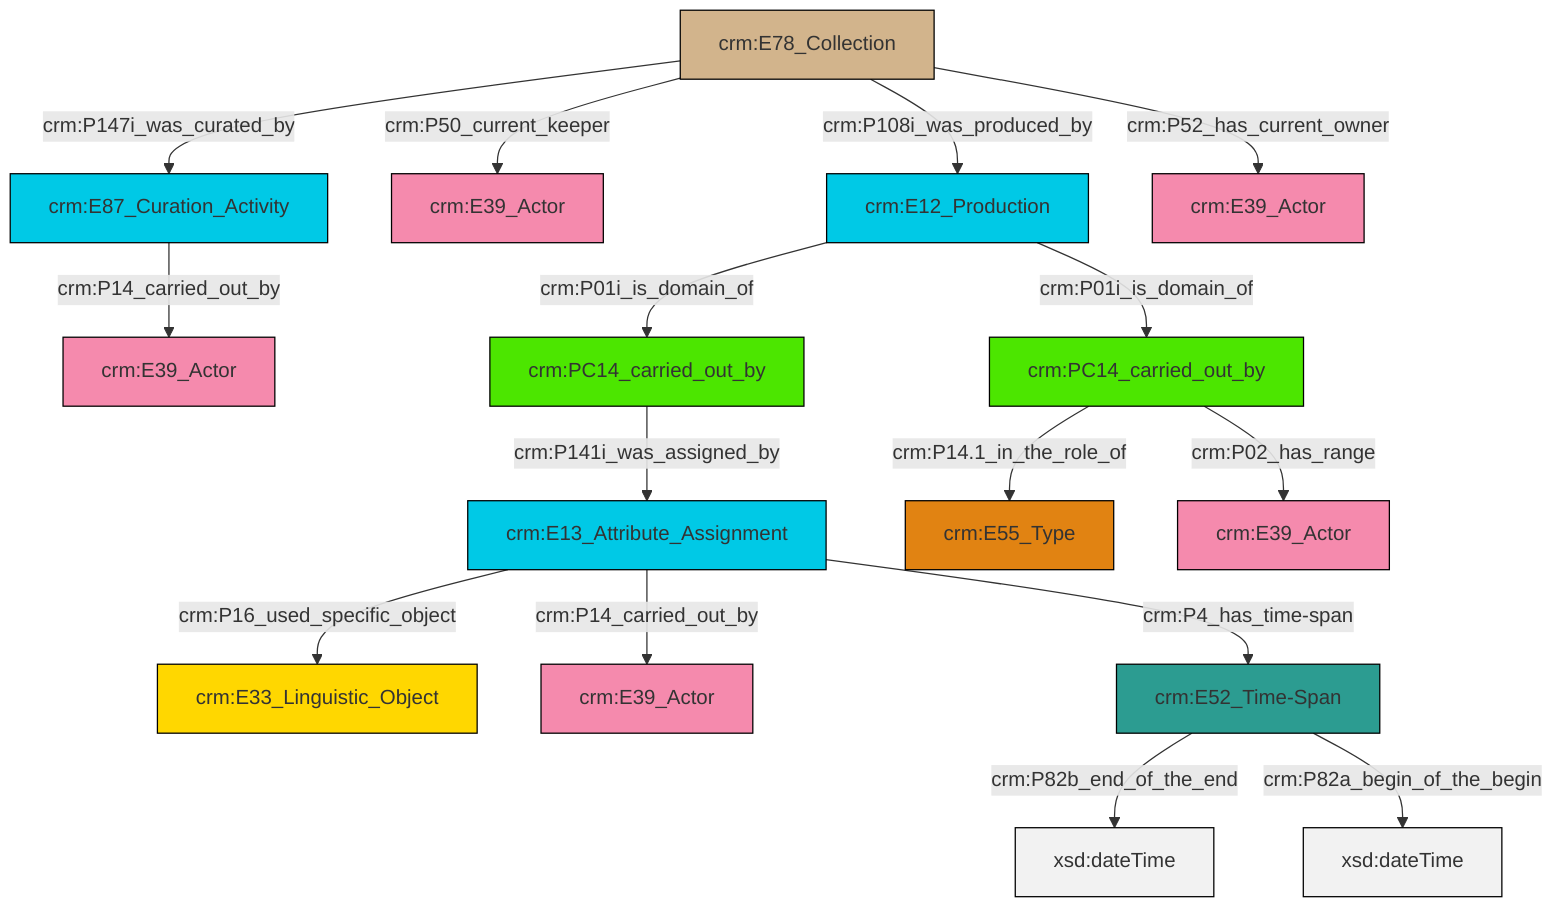 graph TD
classDef Literal fill:#f2f2f2,stroke:#000000;
classDef CRM_Entity fill:#FFFFFF,stroke:#000000;
classDef Temporal_Entity fill:#00C9E6, stroke:#000000;
classDef Type fill:#E18312, stroke:#000000;
classDef Time-Span fill:#2C9C91, stroke:#000000;
classDef Appellation fill:#FFEB7F, stroke:#000000;
classDef Place fill:#008836, stroke:#000000;
classDef Persistent_Item fill:#B266B2, stroke:#000000;
classDef Conceptual_Object fill:#FFD700, stroke:#000000;
classDef Physical_Thing fill:#D2B48C, stroke:#000000;
classDef Actor fill:#f58aad, stroke:#000000;
classDef PC_Classes fill:#4ce600, stroke:#000000;
classDef Multi fill:#cccccc,stroke:#000000;

2["crm:PC14_carried_out_by"]:::PC_Classes -->|crm:P14.1_in_the_role_of| 3["crm:E55_Type"]:::Type
0["crm:E12_Production"]:::Temporal_Entity -->|crm:P01i_is_domain_of| 4["crm:PC14_carried_out_by"]:::PC_Classes
0["crm:E12_Production"]:::Temporal_Entity -->|crm:P01i_is_domain_of| 2["crm:PC14_carried_out_by"]:::PC_Classes
4["crm:PC14_carried_out_by"]:::PC_Classes -->|crm:P141i_was_assigned_by| 6["crm:E13_Attribute_Assignment"]:::Temporal_Entity
7["crm:E87_Curation_Activity"]:::Temporal_Entity -->|crm:P14_carried_out_by| 8["crm:E39_Actor"]:::Actor
2["crm:PC14_carried_out_by"]:::PC_Classes -->|crm:P02_has_range| 10["crm:E39_Actor"]:::Actor
14["crm:E78_Collection"]:::Physical_Thing -->|crm:P147i_was_curated_by| 7["crm:E87_Curation_Activity"]:::Temporal_Entity
14["crm:E78_Collection"]:::Physical_Thing -->|crm:P50_current_keeper| 16["crm:E39_Actor"]:::Actor
18["crm:E52_Time-Span"]:::Time-Span -->|crm:P82b_end_of_the_end| 19[xsd:dateTime]:::Literal
14["crm:E78_Collection"]:::Physical_Thing -->|crm:P108i_was_produced_by| 0["crm:E12_Production"]:::Temporal_Entity
6["crm:E13_Attribute_Assignment"]:::Temporal_Entity -->|crm:P16_used_specific_object| 22["crm:E33_Linguistic_Object"]:::Conceptual_Object
18["crm:E52_Time-Span"]:::Time-Span -->|crm:P82a_begin_of_the_begin| 24[xsd:dateTime]:::Literal
6["crm:E13_Attribute_Assignment"]:::Temporal_Entity -->|crm:P14_carried_out_by| 12["crm:E39_Actor"]:::Actor
14["crm:E78_Collection"]:::Physical_Thing -->|crm:P52_has_current_owner| 20["crm:E39_Actor"]:::Actor
6["crm:E13_Attribute_Assignment"]:::Temporal_Entity -->|crm:P4_has_time-span| 18["crm:E52_Time-Span"]:::Time-Span